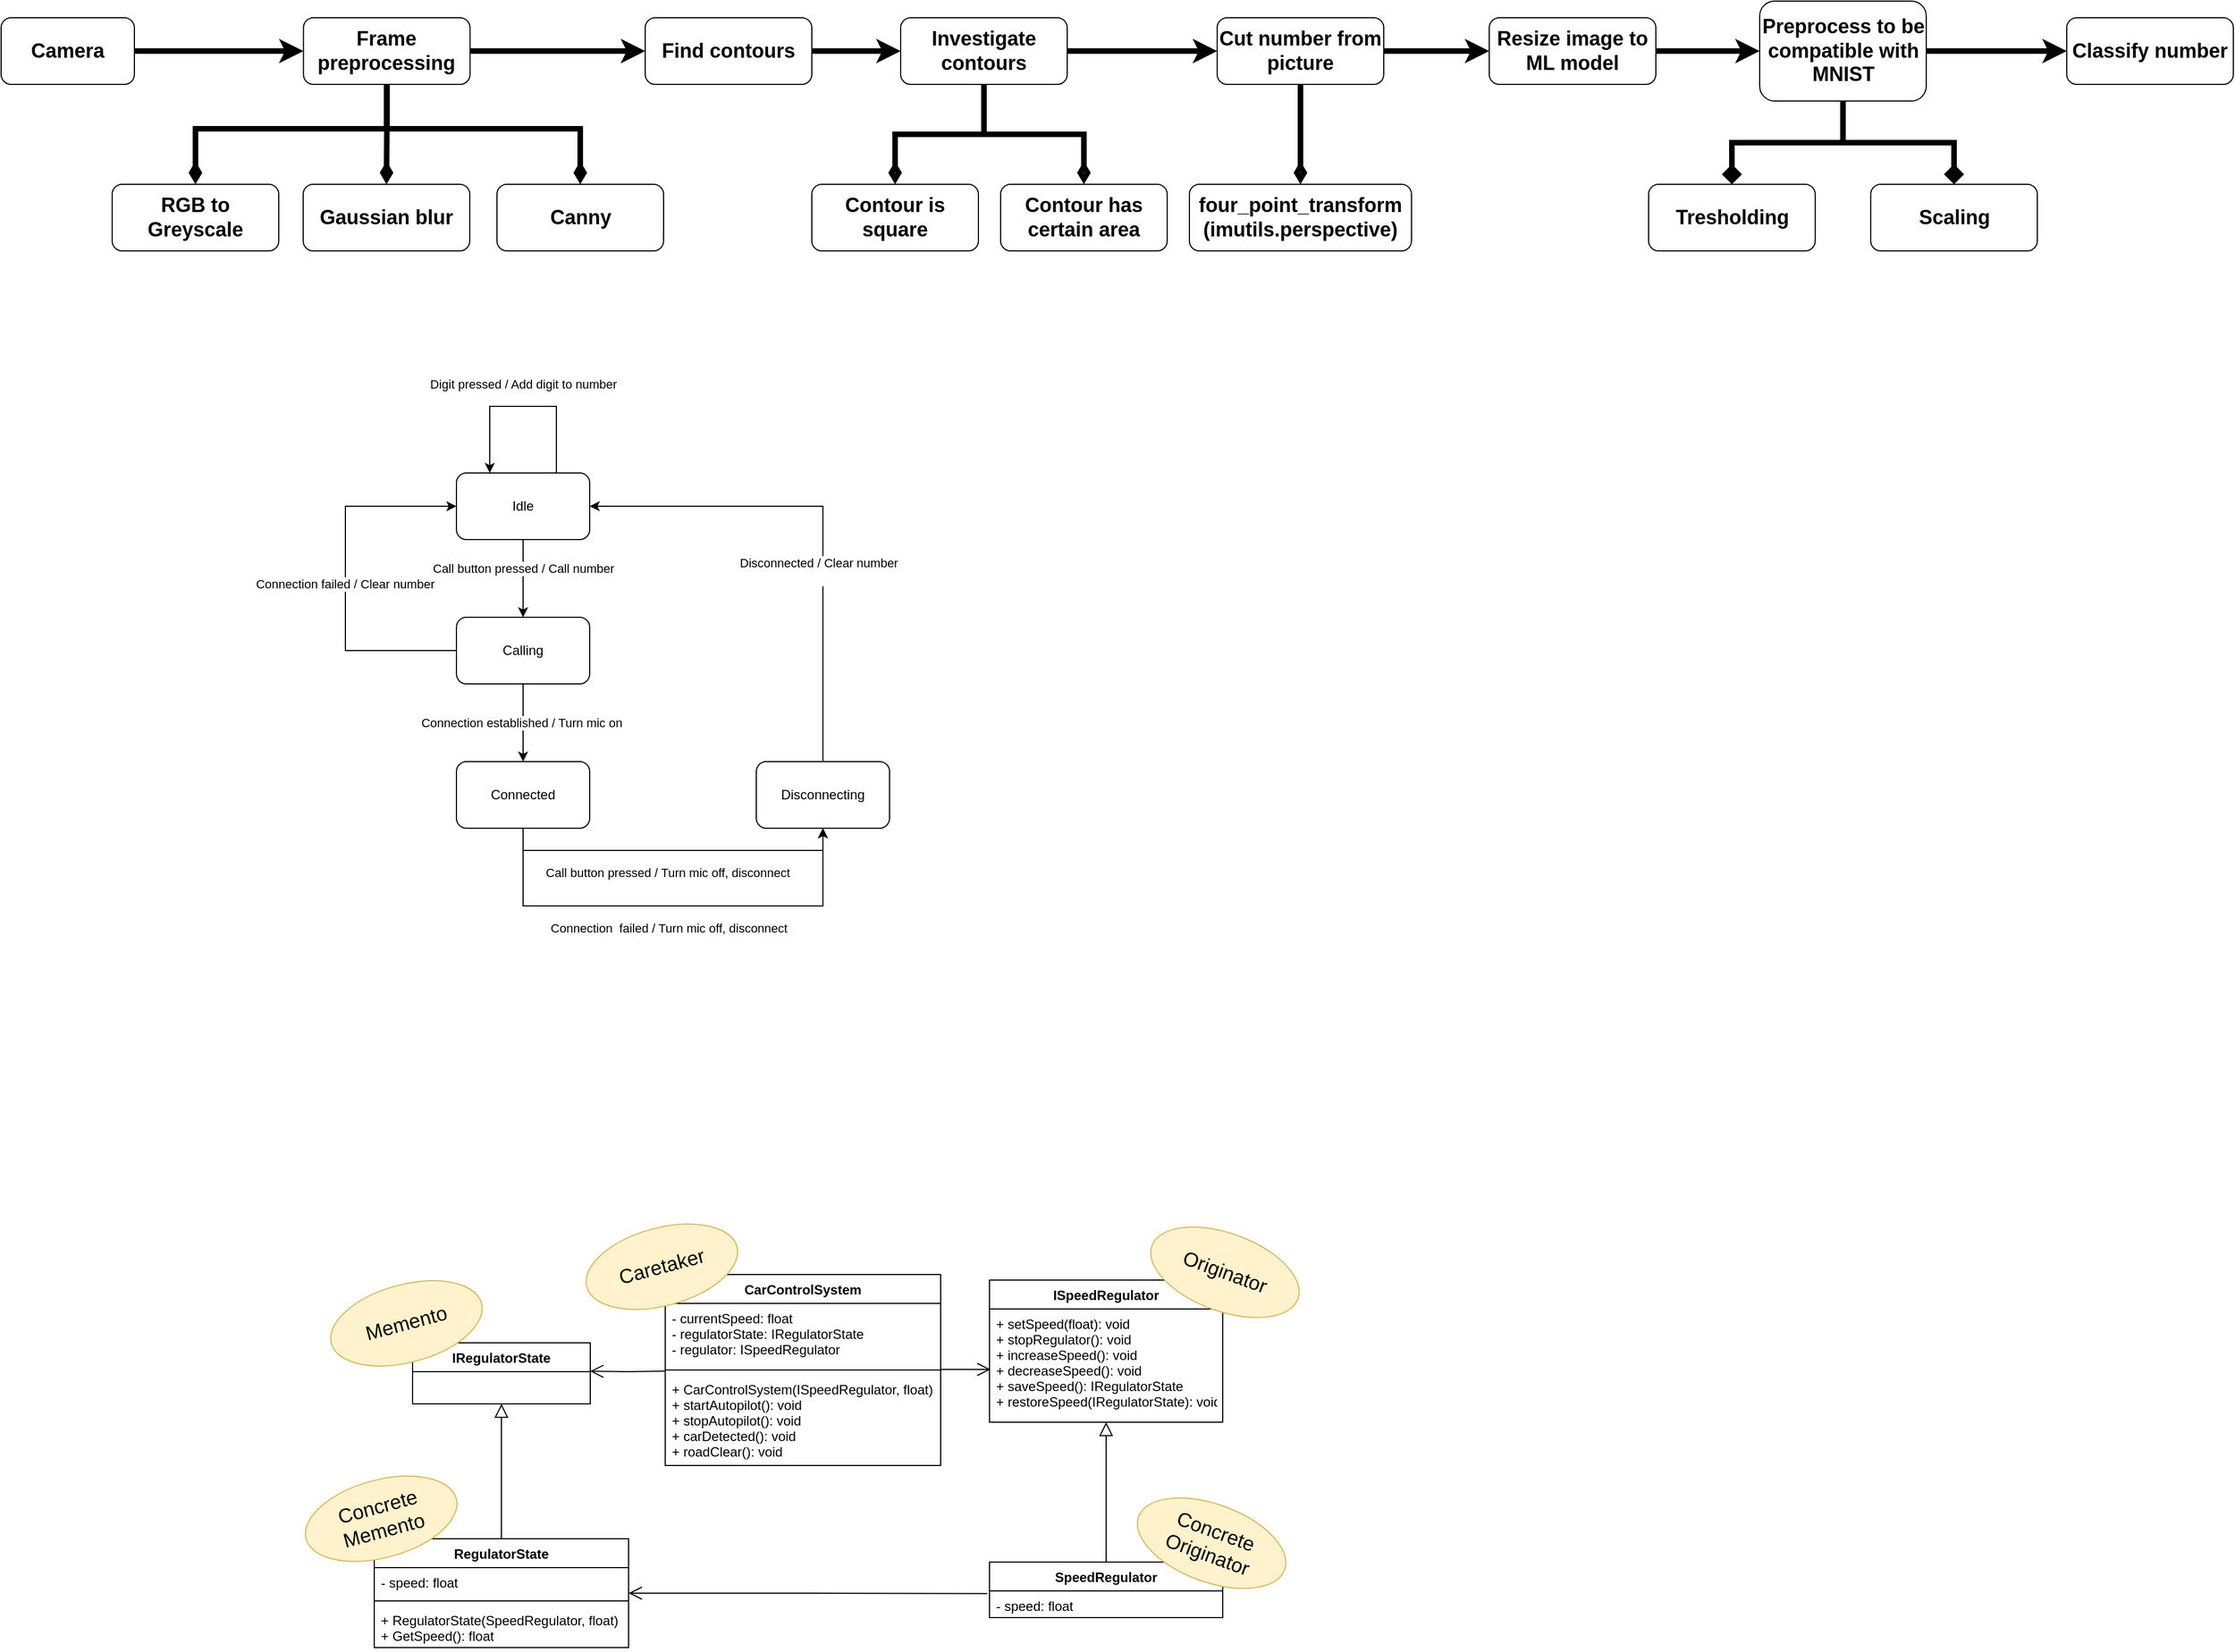 <mxfile version="17.2.1" type="device"><diagram id="Jtkyxn7sBwlVQ8qYG8s-" name="Page-1"><mxGraphModel dx="1090" dy="577" grid="0" gridSize="10" guides="1" tooltips="1" connect="1" arrows="1" fold="1" page="0" pageScale="1" pageWidth="1169" pageHeight="827" math="0" shadow="0"><root><mxCell id="0"/><mxCell id="1" parent="0"/><mxCell id="tPA2ueie9lBB6_-jtS7r-37" value="IRegulatorState" style="swimlane;fontStyle=1;align=center;verticalAlign=top;childLayout=stackLayout;horizontal=1;startSize=26;horizontalStack=0;resizeParent=1;resizeParentMax=0;resizeLast=0;collapsible=1;marginBottom=0;" vertex="1" parent="1"><mxGeometry x="390.5" y="1563.5" width="160" height="55" as="geometry"/></mxCell><mxCell id="tPA2ueie9lBB6_-jtS7r-45" value="ISpeedRegulator" style="swimlane;fontStyle=1;align=center;verticalAlign=top;childLayout=stackLayout;horizontal=1;startSize=26;horizontalStack=0;resizeParent=1;resizeParentMax=0;resizeLast=0;collapsible=1;marginBottom=0;" vertex="1" parent="1"><mxGeometry x="910" y="1507" width="210" height="128" as="geometry"/></mxCell><mxCell id="tPA2ueie9lBB6_-jtS7r-47" value="+ setSpeed(float): void&#10;+ stopRegulator(): void&#10;+ increaseSpeed(): void &#10;+ decreaseSpeed(): void&#10;+ saveSpeed(): IRegulatorState&#10;+ restoreSpeed(IRegulatorState): void" style="text;strokeColor=none;fillColor=none;align=left;verticalAlign=top;spacingLeft=4;spacingRight=4;overflow=hidden;rotatable=0;points=[[0,0.5],[1,0.5]];portConstraint=eastwest;" vertex="1" parent="tPA2ueie9lBB6_-jtS7r-45"><mxGeometry y="26" width="210" height="102" as="geometry"/></mxCell><mxCell id="098-heUNJo3lGrOYDZrc-7" style="edgeStyle=orthogonalEdgeStyle;rounded=0;orthogonalLoop=1;jettySize=auto;html=1;entryX=0;entryY=0.5;entryDx=0;entryDy=0;fontSize=18;strokeWidth=5;" parent="1" source="098-heUNJo3lGrOYDZrc-1" target="098-heUNJo3lGrOYDZrc-2" edge="1"><mxGeometry relative="1" as="geometry"/></mxCell><mxCell id="098-heUNJo3lGrOYDZrc-1" value="&lt;b&gt;&lt;font style=&quot;font-size: 18px&quot;&gt;Camera&lt;/font&gt;&lt;/b&gt;" style="rounded=1;whiteSpace=wrap;html=1;" parent="1" vertex="1"><mxGeometry x="20" y="370" width="120" height="60" as="geometry"/></mxCell><mxCell id="098-heUNJo3lGrOYDZrc-8" style="edgeStyle=orthogonalEdgeStyle;rounded=0;orthogonalLoop=1;jettySize=auto;html=1;entryX=0.5;entryY=0;entryDx=0;entryDy=0;fontSize=18;endArrow=diamondThin;endFill=1;strokeWidth=5;" parent="1" source="098-heUNJo3lGrOYDZrc-2" target="098-heUNJo3lGrOYDZrc-4" edge="1"><mxGeometry relative="1" as="geometry"><Array as="points"><mxPoint x="367.25" y="470"/><mxPoint x="195.25" y="470"/></Array></mxGeometry></mxCell><mxCell id="098-heUNJo3lGrOYDZrc-9" style="edgeStyle=orthogonalEdgeStyle;rounded=0;orthogonalLoop=1;jettySize=auto;html=1;entryX=0.5;entryY=0;entryDx=0;entryDy=0;fontSize=18;endArrow=diamondThin;endFill=1;strokeWidth=5;" parent="1" source="098-heUNJo3lGrOYDZrc-2" target="098-heUNJo3lGrOYDZrc-5" edge="1"><mxGeometry relative="1" as="geometry"/></mxCell><mxCell id="098-heUNJo3lGrOYDZrc-11" style="edgeStyle=orthogonalEdgeStyle;rounded=0;orthogonalLoop=1;jettySize=auto;html=1;entryX=0.5;entryY=0;entryDx=0;entryDy=0;fontSize=18;endArrow=diamondThin;endFill=1;strokeWidth=5;" parent="1" source="098-heUNJo3lGrOYDZrc-2" target="098-heUNJo3lGrOYDZrc-6" edge="1"><mxGeometry relative="1" as="geometry"><Array as="points"><mxPoint x="367.25" y="470"/><mxPoint x="541.25" y="470"/></Array></mxGeometry></mxCell><mxCell id="098-heUNJo3lGrOYDZrc-13" style="edgeStyle=orthogonalEdgeStyle;rounded=0;orthogonalLoop=1;jettySize=auto;html=1;entryX=0;entryY=0.5;entryDx=0;entryDy=0;fontSize=18;endArrow=classic;endFill=1;strokeWidth=5;" parent="1" source="098-heUNJo3lGrOYDZrc-2" target="098-heUNJo3lGrOYDZrc-12" edge="1"><mxGeometry relative="1" as="geometry"/></mxCell><mxCell id="098-heUNJo3lGrOYDZrc-2" value="&lt;b&gt;&lt;font style=&quot;font-size: 18px&quot;&gt;Frame preprocessing&lt;/font&gt;&lt;/b&gt;" style="rounded=1;whiteSpace=wrap;html=1;" parent="1" vertex="1"><mxGeometry x="292.25" y="370" width="150" height="60" as="geometry"/></mxCell><mxCell id="098-heUNJo3lGrOYDZrc-4" value="&lt;b&gt;&lt;font style=&quot;font-size: 18px&quot;&gt;RGB to Greyscale&lt;/font&gt;&lt;/b&gt;" style="rounded=1;whiteSpace=wrap;html=1;" parent="1" vertex="1"><mxGeometry x="120" y="520" width="150" height="60" as="geometry"/></mxCell><mxCell id="098-heUNJo3lGrOYDZrc-5" value="&lt;b&gt;&lt;font style=&quot;font-size: 18px&quot;&gt;Gaussian blur&lt;/font&gt;&lt;/b&gt;&lt;span style=&quot;color: rgba(0 , 0 , 0 , 0) ; font-family: monospace ; font-size: 0px&quot;&gt;%3CmxGraphModel%3E%3Croot%3E%3CmxCell%20id%3D%220%22%2F%3E%3CmxCell%20id%3D%221%22%20parent%3D%220%22%2F%3E%3CmxCell%20id%3D%222%22%20value%3D%22%26lt%3Bb%26gt%3B%26lt%3Bfont%20style%3D%26quot%3Bfont-size%3A%2018px%26quot%3B%26gt%3BRGB%20to%20Greyscale%26lt%3B%2Ffont%26gt%3B%26lt%3B%2Fb%26gt%3B%22%20style%3D%22rounded%3D1%3BwhiteSpace%3Dwrap%3Bhtml%3D1%3B%22%20vertex%3D%221%22%20parent%3D%221%22%3E%3CmxGeometry%20x%3D%22200%22%20y%3D%22480%22%20width%3D%22150%22%20height%3D%2260%22%20as%3D%22geometry%22%2F%3E%3C%2FmxCell%3E%3C%2Froot%3E%3C%2FmxGraphModel%3E&lt;/span&gt;" style="rounded=1;whiteSpace=wrap;html=1;" parent="1" vertex="1"><mxGeometry x="292" y="520" width="150" height="60" as="geometry"/></mxCell><mxCell id="098-heUNJo3lGrOYDZrc-6" value="&lt;span style=&quot;font-size: 18px&quot;&gt;&lt;b&gt;Canny&lt;/b&gt;&lt;/span&gt;" style="rounded=1;whiteSpace=wrap;html=1;" parent="1" vertex="1"><mxGeometry x="466.5" y="520" width="150" height="60" as="geometry"/></mxCell><mxCell id="098-heUNJo3lGrOYDZrc-19" style="edgeStyle=orthogonalEdgeStyle;rounded=0;orthogonalLoop=1;jettySize=auto;html=1;entryX=0;entryY=0.5;entryDx=0;entryDy=0;fontSize=18;endArrow=classic;endFill=1;strokeWidth=5;" parent="1" source="098-heUNJo3lGrOYDZrc-12" target="098-heUNJo3lGrOYDZrc-14" edge="1"><mxGeometry relative="1" as="geometry"/></mxCell><mxCell id="098-heUNJo3lGrOYDZrc-12" value="&lt;b&gt;&lt;font style=&quot;font-size: 18px&quot;&gt;Find contours&lt;/font&gt;&lt;/b&gt;" style="rounded=1;whiteSpace=wrap;html=1;" parent="1" vertex="1"><mxGeometry x="600" y="370" width="150" height="60" as="geometry"/></mxCell><mxCell id="098-heUNJo3lGrOYDZrc-17" style="edgeStyle=orthogonalEdgeStyle;rounded=0;orthogonalLoop=1;jettySize=auto;html=1;entryX=0.5;entryY=0;entryDx=0;entryDy=0;fontSize=18;endArrow=diamondThin;endFill=0;strokeWidth=5;" parent="1" source="098-heUNJo3lGrOYDZrc-14" target="098-heUNJo3lGrOYDZrc-15" edge="1"><mxGeometry relative="1" as="geometry"/></mxCell><mxCell id="098-heUNJo3lGrOYDZrc-18" style="edgeStyle=orthogonalEdgeStyle;rounded=0;orthogonalLoop=1;jettySize=auto;html=1;fontSize=18;endArrow=diamondThin;endFill=0;strokeWidth=5;" parent="1" source="098-heUNJo3lGrOYDZrc-14" target="098-heUNJo3lGrOYDZrc-16" edge="1"><mxGeometry relative="1" as="geometry"/></mxCell><mxCell id="098-heUNJo3lGrOYDZrc-21" style="edgeStyle=orthogonalEdgeStyle;rounded=0;orthogonalLoop=1;jettySize=auto;html=1;entryX=0;entryY=0.5;entryDx=0;entryDy=0;fontSize=18;endArrow=classic;endFill=1;strokeWidth=5;" parent="1" source="098-heUNJo3lGrOYDZrc-14" target="098-heUNJo3lGrOYDZrc-20" edge="1"><mxGeometry relative="1" as="geometry"/></mxCell><mxCell id="098-heUNJo3lGrOYDZrc-14" value="&lt;b&gt;&lt;font style=&quot;font-size: 18px&quot;&gt;Investigate contours&lt;/font&gt;&lt;/b&gt;" style="rounded=1;whiteSpace=wrap;html=1;" parent="1" vertex="1"><mxGeometry x="830" y="370" width="150" height="60" as="geometry"/></mxCell><mxCell id="098-heUNJo3lGrOYDZrc-15" value="&lt;span style=&quot;font-size: 18px&quot;&gt;&lt;b&gt;Contour is square&lt;/b&gt;&lt;/span&gt;" style="rounded=1;whiteSpace=wrap;html=1;" parent="1" vertex="1"><mxGeometry x="750" y="520" width="150" height="60" as="geometry"/></mxCell><mxCell id="098-heUNJo3lGrOYDZrc-16" value="&lt;span style=&quot;font-size: 18px&quot;&gt;&lt;b&gt;Contour has certain area&lt;/b&gt;&lt;/span&gt;" style="rounded=1;whiteSpace=wrap;html=1;" parent="1" vertex="1"><mxGeometry x="920" y="520" width="150" height="60" as="geometry"/></mxCell><mxCell id="098-heUNJo3lGrOYDZrc-23" style="edgeStyle=orthogonalEdgeStyle;rounded=0;orthogonalLoop=1;jettySize=auto;html=1;entryX=0.5;entryY=0;entryDx=0;entryDy=0;fontSize=18;endArrow=diamondThin;endFill=0;strokeWidth=5;" parent="1" source="098-heUNJo3lGrOYDZrc-20" target="098-heUNJo3lGrOYDZrc-22" edge="1"><mxGeometry relative="1" as="geometry"/></mxCell><mxCell id="098-heUNJo3lGrOYDZrc-26" style="edgeStyle=orthogonalEdgeStyle;rounded=0;orthogonalLoop=1;jettySize=auto;html=1;entryX=0;entryY=0.5;entryDx=0;entryDy=0;fontSize=18;endArrow=classic;endFill=1;strokeWidth=5;" parent="1" source="098-heUNJo3lGrOYDZrc-20" target="098-heUNJo3lGrOYDZrc-25" edge="1"><mxGeometry relative="1" as="geometry"/></mxCell><mxCell id="098-heUNJo3lGrOYDZrc-20" value="&lt;b&gt;&lt;font style=&quot;font-size: 18px&quot;&gt;Cut number from picture&lt;/font&gt;&lt;/b&gt;" style="rounded=1;whiteSpace=wrap;html=1;" parent="1" vertex="1"><mxGeometry x="1115" y="370" width="150" height="60" as="geometry"/></mxCell><mxCell id="098-heUNJo3lGrOYDZrc-22" value="&lt;b style=&quot;font-size: 18px&quot;&gt;four_point_transform&lt;/b&gt;&lt;br&gt;&lt;b style=&quot;font-size: 18px&quot;&gt;(&lt;/b&gt;&lt;span style=&quot;font-size: 18px&quot;&gt;&lt;b&gt;imutils.perspective&lt;/b&gt;&lt;/span&gt;&lt;b style=&quot;font-size: 18px&quot;&gt;)&lt;/b&gt;" style="rounded=1;whiteSpace=wrap;html=1;" parent="1" vertex="1"><mxGeometry x="1090" y="520" width="200" height="60" as="geometry"/></mxCell><mxCell id="098-heUNJo3lGrOYDZrc-28" style="edgeStyle=orthogonalEdgeStyle;rounded=0;orthogonalLoop=1;jettySize=auto;html=1;entryX=0;entryY=0.5;entryDx=0;entryDy=0;fontSize=18;endArrow=classic;endFill=1;strokeWidth=5;" parent="1" source="098-heUNJo3lGrOYDZrc-25" target="098-heUNJo3lGrOYDZrc-27" edge="1"><mxGeometry relative="1" as="geometry"/></mxCell><mxCell id="098-heUNJo3lGrOYDZrc-25" value="&lt;b&gt;&lt;font style=&quot;font-size: 18px&quot;&gt;Resize image to ML model&lt;/font&gt;&lt;/b&gt;" style="rounded=1;whiteSpace=wrap;html=1;" parent="1" vertex="1"><mxGeometry x="1360" y="370" width="150" height="60" as="geometry"/></mxCell><mxCell id="098-heUNJo3lGrOYDZrc-31" style="edgeStyle=orthogonalEdgeStyle;rounded=0;orthogonalLoop=1;jettySize=auto;html=1;fontSize=18;endArrow=diamond;endFill=1;strokeWidth=5;" parent="1" source="098-heUNJo3lGrOYDZrc-27" target="098-heUNJo3lGrOYDZrc-29" edge="1"><mxGeometry relative="1" as="geometry"/></mxCell><mxCell id="098-heUNJo3lGrOYDZrc-32" style="edgeStyle=orthogonalEdgeStyle;rounded=0;orthogonalLoop=1;jettySize=auto;html=1;fontSize=18;endArrow=diamond;endFill=1;strokeWidth=5;" parent="1" source="098-heUNJo3lGrOYDZrc-27" target="098-heUNJo3lGrOYDZrc-30" edge="1"><mxGeometry relative="1" as="geometry"/></mxCell><mxCell id="098-heUNJo3lGrOYDZrc-34" style="edgeStyle=orthogonalEdgeStyle;rounded=0;orthogonalLoop=1;jettySize=auto;html=1;entryX=0;entryY=0.5;entryDx=0;entryDy=0;fontSize=18;endArrow=classic;endFill=1;strokeWidth=5;" parent="1" source="098-heUNJo3lGrOYDZrc-27" target="098-heUNJo3lGrOYDZrc-33" edge="1"><mxGeometry relative="1" as="geometry"/></mxCell><mxCell id="098-heUNJo3lGrOYDZrc-27" value="&lt;span style=&quot;font-size: 18px&quot;&gt;&lt;b&gt;Preprocess to be compatible with MNIST&lt;/b&gt;&lt;/span&gt;" style="rounded=1;whiteSpace=wrap;html=1;" parent="1" vertex="1"><mxGeometry x="1603.5" y="355" width="150" height="90" as="geometry"/></mxCell><mxCell id="098-heUNJo3lGrOYDZrc-29" value="&lt;span style=&quot;font-size: 18px&quot;&gt;&lt;b&gt;Tresholding&lt;/b&gt;&lt;/span&gt;" style="rounded=1;whiteSpace=wrap;html=1;" parent="1" vertex="1"><mxGeometry x="1503.5" y="520" width="150" height="60" as="geometry"/></mxCell><mxCell id="098-heUNJo3lGrOYDZrc-30" value="&lt;span style=&quot;font-size: 18px&quot;&gt;&lt;b&gt;Scaling&lt;/b&gt;&lt;/span&gt;" style="rounded=1;whiteSpace=wrap;html=1;" parent="1" vertex="1"><mxGeometry x="1703.5" y="520" width="150" height="60" as="geometry"/></mxCell><mxCell id="098-heUNJo3lGrOYDZrc-33" value="&lt;span style=&quot;font-size: 18px&quot;&gt;&lt;b&gt;Classify number&lt;/b&gt;&lt;/span&gt;" style="rounded=1;whiteSpace=wrap;html=1;" parent="1" vertex="1"><mxGeometry x="1880" y="370" width="150" height="60" as="geometry"/></mxCell><mxCell id="7-csACDH5jEX3ht6KjY3-6" style="edgeStyle=orthogonalEdgeStyle;rounded=0;orthogonalLoop=1;jettySize=auto;html=1;entryX=0.5;entryY=0;entryDx=0;entryDy=0;" parent="1" source="7-csACDH5jEX3ht6KjY3-1" target="7-csACDH5jEX3ht6KjY3-2" edge="1"><mxGeometry relative="1" as="geometry"/></mxCell><mxCell id="7-csACDH5jEX3ht6KjY3-7" value="Call button pressed / Call number" style="edgeLabel;html=1;align=center;verticalAlign=middle;resizable=0;points=[];" parent="7-csACDH5jEX3ht6KjY3-6" vertex="1" connectable="0"><mxGeometry x="-0.266" relative="1" as="geometry"><mxPoint as="offset"/></mxGeometry></mxCell><mxCell id="7-csACDH5jEX3ht6KjY3-1" value="Idle" style="rounded=1;whiteSpace=wrap;html=1;" parent="1" vertex="1"><mxGeometry x="430" y="780" width="120" height="60" as="geometry"/></mxCell><mxCell id="7-csACDH5jEX3ht6KjY3-8" value="Connection established / Turn mic on&amp;nbsp;" style="edgeStyle=orthogonalEdgeStyle;rounded=0;orthogonalLoop=1;jettySize=auto;html=1;entryX=0.5;entryY=0;entryDx=0;entryDy=0;" parent="1" source="7-csACDH5jEX3ht6KjY3-2" target="7-csACDH5jEX3ht6KjY3-3" edge="1"><mxGeometry relative="1" as="geometry"/></mxCell><mxCell id="7-csACDH5jEX3ht6KjY3-13" style="edgeStyle=orthogonalEdgeStyle;rounded=0;orthogonalLoop=1;jettySize=auto;html=1;entryX=0;entryY=0.5;entryDx=0;entryDy=0;" parent="1" source="7-csACDH5jEX3ht6KjY3-2" target="7-csACDH5jEX3ht6KjY3-1" edge="1"><mxGeometry relative="1" as="geometry"><Array as="points"><mxPoint x="330" y="940"/><mxPoint x="330" y="810"/></Array></mxGeometry></mxCell><mxCell id="7-csACDH5jEX3ht6KjY3-14" value="Connection failed / Clear number&amp;nbsp;" style="edgeLabel;html=1;align=center;verticalAlign=middle;resizable=0;points=[];" parent="7-csACDH5jEX3ht6KjY3-13" vertex="1" connectable="0"><mxGeometry x="0.213" y="-1" relative="1" as="geometry"><mxPoint y="40" as="offset"/></mxGeometry></mxCell><mxCell id="7-csACDH5jEX3ht6KjY3-2" value="Calling&lt;span style=&quot;color: rgba(0 , 0 , 0 , 0) ; font-family: monospace ; font-size: 0px&quot;&gt;%3CmxGraphModel%3E%3Croot%3E%3CmxCell%20id%3D%220%22%2F%3E%3CmxCell%20id%3D%221%22%20parent%3D%220%22%2F%3E%3CmxCell%20id%3D%222%22%20value%3D%22Idle%22%20style%3D%22rounded%3D1%3BwhiteSpace%3Dwrap%3Bhtml%3D1%3B%22%20vertex%3D%221%22%20parent%3D%221%22%3E%3CmxGeometry%20x%3D%22790%22%20y%3D%22800%22%20width%3D%22120%22%20height%3D%2260%22%20as%3D%22geometry%22%2F%3E%3C%2FmxCell%3E%3C%2Froot%3E%3C%2FmxGraphModel%3E&lt;/span&gt;" style="rounded=1;whiteSpace=wrap;html=1;" parent="1" vertex="1"><mxGeometry x="430" y="910" width="120" height="60" as="geometry"/></mxCell><mxCell id="7-csACDH5jEX3ht6KjY3-9" style="edgeStyle=orthogonalEdgeStyle;rounded=0;orthogonalLoop=1;jettySize=auto;html=1;entryX=0.5;entryY=1;entryDx=0;entryDy=0;" parent="1" source="7-csACDH5jEX3ht6KjY3-3" target="7-csACDH5jEX3ht6KjY3-4" edge="1"><mxGeometry relative="1" as="geometry"><Array as="points"><mxPoint x="490" y="1120"/><mxPoint x="760" y="1120"/></Array></mxGeometry></mxCell><mxCell id="7-csACDH5jEX3ht6KjY3-10" value="Call button pressed / Turn mic off, disconnect" style="edgeLabel;html=1;align=center;verticalAlign=middle;resizable=0;points=[];" parent="7-csACDH5jEX3ht6KjY3-9" vertex="1" connectable="0"><mxGeometry x="-0.093" y="2" relative="1" as="geometry"><mxPoint x="9" y="22" as="offset"/></mxGeometry></mxCell><mxCell id="7-csACDH5jEX3ht6KjY3-15" style="edgeStyle=orthogonalEdgeStyle;rounded=0;orthogonalLoop=1;jettySize=auto;html=1;entryX=0.5;entryY=1;entryDx=0;entryDy=0;" parent="1" source="7-csACDH5jEX3ht6KjY3-3" target="7-csACDH5jEX3ht6KjY3-4" edge="1"><mxGeometry relative="1" as="geometry"><Array as="points"><mxPoint x="490" y="1170"/><mxPoint x="760" y="1170"/></Array></mxGeometry></mxCell><mxCell id="7-csACDH5jEX3ht6KjY3-16" value="Connection&amp;nbsp; failed / Turn mic off, disconnect" style="edgeLabel;html=1;align=center;verticalAlign=middle;resizable=0;points=[];" parent="7-csACDH5jEX3ht6KjY3-15" vertex="1" connectable="0"><mxGeometry x="-0.324" y="-1" relative="1" as="geometry"><mxPoint x="62" y="19" as="offset"/></mxGeometry></mxCell><mxCell id="7-csACDH5jEX3ht6KjY3-3" value="Connected" style="rounded=1;whiteSpace=wrap;html=1;" parent="1" vertex="1"><mxGeometry x="430" y="1040" width="120" height="60" as="geometry"/></mxCell><mxCell id="7-csACDH5jEX3ht6KjY3-11" style="edgeStyle=orthogonalEdgeStyle;rounded=0;orthogonalLoop=1;jettySize=auto;html=1;entryX=1;entryY=0.5;entryDx=0;entryDy=0;" parent="1" source="7-csACDH5jEX3ht6KjY3-4" target="7-csACDH5jEX3ht6KjY3-1" edge="1"><mxGeometry relative="1" as="geometry"><Array as="points"><mxPoint x="760" y="810"/></Array></mxGeometry></mxCell><mxCell id="7-csACDH5jEX3ht6KjY3-12" value="Disconnected / Clear number&lt;br&gt;&amp;nbsp;" style="edgeLabel;html=1;align=center;verticalAlign=middle;resizable=0;points=[];" parent="7-csACDH5jEX3ht6KjY3-11" vertex="1" connectable="0"><mxGeometry x="-0.215" y="4" relative="1" as="geometry"><mxPoint as="offset"/></mxGeometry></mxCell><mxCell id="7-csACDH5jEX3ht6KjY3-4" value="Disconnecting" style="rounded=1;whiteSpace=wrap;html=1;" parent="1" vertex="1"><mxGeometry x="700" y="1040" width="120" height="60" as="geometry"/></mxCell><mxCell id="7-csACDH5jEX3ht6KjY3-5" value="Digit pressed / Add digit to number" style="edgeStyle=orthogonalEdgeStyle;rounded=0;orthogonalLoop=1;jettySize=auto;html=1;entryX=0.25;entryY=0;entryDx=0;entryDy=0;exitX=0.75;exitY=0;exitDx=0;exitDy=0;" parent="1" source="7-csACDH5jEX3ht6KjY3-1" target="7-csACDH5jEX3ht6KjY3-1" edge="1"><mxGeometry y="-20" relative="1" as="geometry"><Array as="points"><mxPoint x="520" y="720"/><mxPoint x="460" y="720"/></Array><mxPoint as="offset"/></mxGeometry></mxCell><mxCell id="tPA2ueie9lBB6_-jtS7r-44" style="edgeStyle=orthogonalEdgeStyle;rounded=0;orthogonalLoop=1;jettySize=auto;html=1;fontSize=18;startArrow=none;startFill=0;endArrow=open;endFill=0;startSize=10;endSize=10;" edge="1" parent="1" source="tPA2ueie9lBB6_-jtS7r-2"><mxGeometry relative="1" as="geometry"><mxPoint x="911.042" y="1587.5" as="targetPoint"/></mxGeometry></mxCell><mxCell id="tPA2ueie9lBB6_-jtS7r-2" value="CarControlSystem" style="swimlane;fontStyle=1;align=center;verticalAlign=top;childLayout=stackLayout;horizontal=1;startSize=26;horizontalStack=0;resizeParent=1;resizeParentMax=0;resizeLast=0;collapsible=1;marginBottom=0;" vertex="1" parent="1"><mxGeometry x="618" y="1502" width="248" height="172" as="geometry"/></mxCell><mxCell id="tPA2ueie9lBB6_-jtS7r-3" value="- currentSpeed: float&#10;- regulatorState: IRegulatorState&#10;- regulator: ISpeedRegulator" style="text;strokeColor=none;fillColor=none;align=left;verticalAlign=top;spacingLeft=4;spacingRight=4;overflow=hidden;rotatable=0;points=[[0,0.5],[1,0.5]];portConstraint=eastwest;" vertex="1" parent="tPA2ueie9lBB6_-jtS7r-2"><mxGeometry y="26" width="248" height="56" as="geometry"/></mxCell><mxCell id="tPA2ueie9lBB6_-jtS7r-4" value="" style="line;strokeWidth=1;fillColor=none;align=left;verticalAlign=middle;spacingTop=-1;spacingLeft=3;spacingRight=3;rotatable=0;labelPosition=right;points=[];portConstraint=eastwest;" vertex="1" parent="tPA2ueie9lBB6_-jtS7r-2"><mxGeometry y="82" width="248" height="8" as="geometry"/></mxCell><mxCell id="tPA2ueie9lBB6_-jtS7r-5" value="+ CarControlSystem(ISpeedRegulator, float)&#10;+ startAutopilot(): void&#10;+ stopAutopilot(): void&#10;+ carDetected(): void&#10;+ roadClear(): void" style="text;strokeColor=none;fillColor=none;align=left;verticalAlign=top;spacingLeft=4;spacingRight=4;overflow=hidden;rotatable=0;points=[[0,0.5],[1,0.5]];portConstraint=eastwest;" vertex="1" parent="tPA2ueie9lBB6_-jtS7r-2"><mxGeometry y="90" width="248" height="82" as="geometry"/></mxCell><mxCell id="tPA2ueie9lBB6_-jtS7r-30" style="edgeStyle=orthogonalEdgeStyle;rounded=0;orthogonalLoop=1;jettySize=auto;html=1;fontSize=18;startArrow=none;startFill=0;endArrow=block;endFill=0;startSize=24;endSize=10;entryX=0.5;entryY=1;entryDx=0;entryDy=0;" edge="1" parent="1" source="tPA2ueie9lBB6_-jtS7r-6" target="tPA2ueie9lBB6_-jtS7r-37"><mxGeometry relative="1" as="geometry"><mxPoint x="434" y="1680.269" as="targetPoint"/></mxGeometry></mxCell><mxCell id="tPA2ueie9lBB6_-jtS7r-41" style="edgeStyle=orthogonalEdgeStyle;rounded=0;orthogonalLoop=1;jettySize=auto;html=1;fontSize=18;startArrow=open;startFill=0;endArrow=none;endFill=0;startSize=10;endSize=10;entryX=-0.009;entryY=0.099;entryDx=0;entryDy=0;entryPerimeter=0;" edge="1" parent="1" source="tPA2ueie9lBB6_-jtS7r-6" target="tPA2ueie9lBB6_-jtS7r-49"><mxGeometry relative="1" as="geometry"><mxPoint x="813" y="1796" as="targetPoint"/></mxGeometry></mxCell><mxCell id="tPA2ueie9lBB6_-jtS7r-6" value="RegulatorState" style="swimlane;fontStyle=1;align=center;verticalAlign=top;childLayout=stackLayout;horizontal=1;startSize=26;horizontalStack=0;resizeParent=1;resizeParentMax=0;resizeLast=0;collapsible=1;marginBottom=0;" vertex="1" parent="1"><mxGeometry x="356" y="1740" width="229" height="98" as="geometry"/></mxCell><mxCell id="tPA2ueie9lBB6_-jtS7r-7" value="- speed: float" style="text;strokeColor=none;fillColor=none;align=left;verticalAlign=top;spacingLeft=4;spacingRight=4;overflow=hidden;rotatable=0;points=[[0,0.5],[1,0.5]];portConstraint=eastwest;" vertex="1" parent="tPA2ueie9lBB6_-jtS7r-6"><mxGeometry y="26" width="229" height="26" as="geometry"/></mxCell><mxCell id="tPA2ueie9lBB6_-jtS7r-8" value="" style="line;strokeWidth=1;fillColor=none;align=left;verticalAlign=middle;spacingTop=-1;spacingLeft=3;spacingRight=3;rotatable=0;labelPosition=right;points=[];portConstraint=eastwest;" vertex="1" parent="tPA2ueie9lBB6_-jtS7r-6"><mxGeometry y="52" width="229" height="8" as="geometry"/></mxCell><mxCell id="tPA2ueie9lBB6_-jtS7r-9" value="+ RegulatorState(SpeedRegulator, float)&#10;+ GetSpeed(): float" style="text;strokeColor=none;fillColor=none;align=left;verticalAlign=top;spacingLeft=4;spacingRight=4;overflow=hidden;rotatable=0;points=[[0,0.5],[1,0.5]];portConstraint=eastwest;" vertex="1" parent="tPA2ueie9lBB6_-jtS7r-6"><mxGeometry y="60" width="229" height="38" as="geometry"/></mxCell><mxCell id="tPA2ueie9lBB6_-jtS7r-24" style="edgeStyle=orthogonalEdgeStyle;rounded=0;orthogonalLoop=1;jettySize=auto;html=1;entryX=0.5;entryY=1;entryDx=0;entryDy=0;fontSize=18;startArrow=none;startFill=0;endArrow=block;endFill=0;startSize=24;endSize=10;exitX=0.782;exitY=0;exitDx=0;exitDy=0;exitPerimeter=0;" edge="1" parent="1"><mxGeometry relative="1" as="geometry"><mxPoint x="1013.22" y="1761" as="sourcePoint"/><mxPoint x="1015" y="1635" as="targetPoint"/><Array as="points"><mxPoint x="1015" y="1761"/></Array></mxGeometry></mxCell><mxCell id="tPA2ueie9lBB6_-jtS7r-15" value="&lt;font style=&quot;font-size: 18px&quot;&gt;Caretaker&lt;/font&gt;" style="ellipse;whiteSpace=wrap;html=1;rotation=-15;fillColor=#fff2cc;strokeColor=#d6b656;" vertex="1" parent="1"><mxGeometry x="545" y="1460" width="140" height="70" as="geometry"/></mxCell><mxCell id="tPA2ueie9lBB6_-jtS7r-16" value="&lt;font style=&quot;font-size: 18px&quot;&gt;Memento&lt;/font&gt;" style="ellipse;whiteSpace=wrap;html=1;rotation=-15;fillColor=#fff2cc;strokeColor=#d6b656;" vertex="1" parent="1"><mxGeometry x="315" y="1511" width="140" height="70" as="geometry"/></mxCell><mxCell id="tPA2ueie9lBB6_-jtS7r-48" value="SpeedRegulator" style="swimlane;fontStyle=1;align=center;verticalAlign=top;childLayout=stackLayout;horizontal=1;startSize=26;horizontalStack=0;resizeParent=1;resizeParentMax=0;resizeLast=0;collapsible=1;marginBottom=0;" vertex="1" parent="1"><mxGeometry x="910" y="1761" width="210" height="50" as="geometry"/></mxCell><mxCell id="tPA2ueie9lBB6_-jtS7r-49" value="- speed: float" style="text;strokeColor=none;fillColor=none;align=left;verticalAlign=top;spacingLeft=4;spacingRight=4;overflow=hidden;rotatable=0;points=[[0,0.5],[1,0.5]];portConstraint=eastwest;" vertex="1" parent="tPA2ueie9lBB6_-jtS7r-48"><mxGeometry y="26" width="210" height="24" as="geometry"/></mxCell><mxCell id="tPA2ueie9lBB6_-jtS7r-51" style="edgeStyle=orthogonalEdgeStyle;rounded=0;orthogonalLoop=1;jettySize=auto;html=1;entryX=0.999;entryY=0.465;entryDx=0;entryDy=0;entryPerimeter=0;fontSize=18;startArrow=none;startFill=0;endArrow=open;endFill=0;startSize=10;endSize=10;" edge="1" parent="1" target="tPA2ueie9lBB6_-jtS7r-37"><mxGeometry relative="1" as="geometry"><mxPoint x="618" y="1589" as="sourcePoint"/></mxGeometry></mxCell><mxCell id="tPA2ueie9lBB6_-jtS7r-52" value="&lt;font style=&quot;font-size: 18px&quot;&gt;Concrete&lt;br&gt;Memento&lt;/font&gt;" style="ellipse;whiteSpace=wrap;html=1;rotation=-15;fillColor=#fff2cc;strokeColor=#d6b656;" vertex="1" parent="1"><mxGeometry x="292.25" y="1687" width="140" height="70" as="geometry"/></mxCell><mxCell id="tPA2ueie9lBB6_-jtS7r-53" value="&lt;font style=&quot;font-size: 18px&quot;&gt;Concrete&lt;br&gt;Originator&lt;br&gt;&lt;/font&gt;" style="ellipse;whiteSpace=wrap;html=1;rotation=20;fillColor=#fff2cc;strokeColor=#d6b656;" vertex="1" parent="1"><mxGeometry x="1040" y="1709" width="140" height="70" as="geometry"/></mxCell><mxCell id="tPA2ueie9lBB6_-jtS7r-56" value="&lt;font style=&quot;font-size: 18px&quot;&gt;Originator&lt;br&gt;&lt;/font&gt;" style="ellipse;whiteSpace=wrap;html=1;rotation=20;fillColor=#fff2cc;strokeColor=#d6b656;" vertex="1" parent="1"><mxGeometry x="1052" y="1465" width="140" height="70" as="geometry"/></mxCell></root></mxGraphModel></diagram></mxfile>